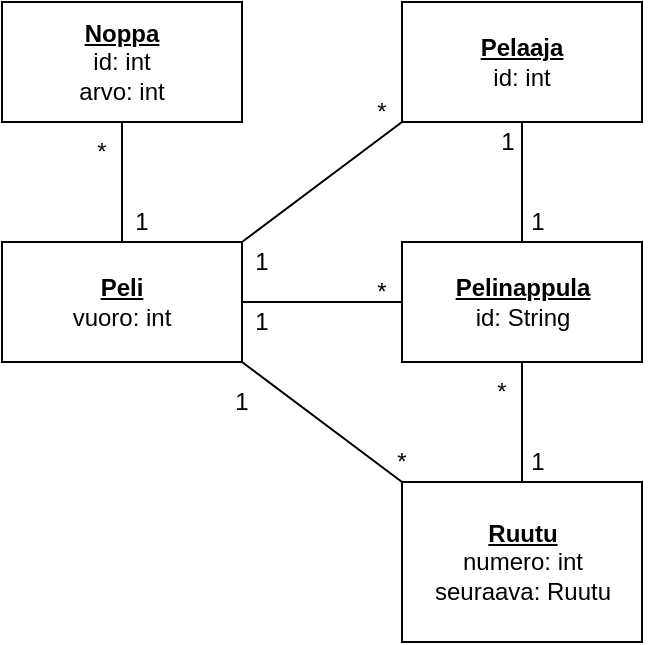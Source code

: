 <mxfile version="12.9.5" type="device"><diagram id="FYhtlltcUe9VGWHNHVP8" name="Page-1"><mxGraphModel dx="1038" dy="547" grid="1" gridSize="10" guides="1" tooltips="1" connect="1" arrows="1" fold="1" page="1" pageScale="1" pageWidth="850" pageHeight="1100" math="0" shadow="0"><root><mxCell id="0"/><mxCell id="1" parent="0"/><mxCell id="oc8PdfQoHnqJZ-_hbpS6-1" value="" style="rounded=0;whiteSpace=wrap;html=1;" vertex="1" parent="1"><mxGeometry x="40" y="160" width="120" height="60" as="geometry"/></mxCell><mxCell id="oc8PdfQoHnqJZ-_hbpS6-2" value="&lt;div&gt;&lt;u&gt;&lt;b&gt;Peli&lt;/b&gt;&lt;/u&gt;&lt;/div&gt;&lt;div&gt;vuoro: int&lt;/div&gt;" style="text;html=1;strokeColor=none;fillColor=none;align=center;verticalAlign=middle;whiteSpace=wrap;rounded=0;" vertex="1" parent="1"><mxGeometry x="50" y="180" width="100" height="20" as="geometry"/></mxCell><mxCell id="oc8PdfQoHnqJZ-_hbpS6-3" value="" style="rounded=0;whiteSpace=wrap;html=1;" vertex="1" parent="1"><mxGeometry x="240" y="40" width="120" height="60" as="geometry"/></mxCell><mxCell id="oc8PdfQoHnqJZ-_hbpS6-4" value="&lt;div&gt;&lt;u&gt;&lt;b&gt;Pelaaja&lt;br&gt;&lt;/b&gt;&lt;/u&gt;&lt;/div&gt;&lt;div&gt;id: int&lt;br&gt;&lt;/div&gt;" style="text;html=1;strokeColor=none;fillColor=none;align=center;verticalAlign=middle;whiteSpace=wrap;rounded=0;" vertex="1" parent="1"><mxGeometry x="280" y="60" width="40" height="20" as="geometry"/></mxCell><mxCell id="oc8PdfQoHnqJZ-_hbpS6-5" value="" style="rounded=0;whiteSpace=wrap;html=1;" vertex="1" parent="1"><mxGeometry x="240" y="280" width="120" height="80" as="geometry"/></mxCell><mxCell id="oc8PdfQoHnqJZ-_hbpS6-6" value="&lt;div&gt;&lt;u&gt;&lt;b&gt;Ruutu&lt;/b&gt;&lt;/u&gt;&lt;/div&gt;&lt;div&gt;numero: int&lt;/div&gt;&lt;div&gt;seuraava: Ruutu&lt;br&gt;&lt;/div&gt;" style="text;html=1;strokeColor=none;fillColor=none;align=center;verticalAlign=middle;whiteSpace=wrap;rounded=0;" vertex="1" parent="1"><mxGeometry x="237.5" y="310" width="125" height="20" as="geometry"/></mxCell><mxCell id="oc8PdfQoHnqJZ-_hbpS6-7" value="" style="rounded=0;whiteSpace=wrap;html=1;" vertex="1" parent="1"><mxGeometry x="240" y="160" width="120" height="60" as="geometry"/></mxCell><mxCell id="oc8PdfQoHnqJZ-_hbpS6-8" value="&lt;div&gt;&lt;u&gt;&lt;b&gt;Pelinappula&lt;/b&gt;&lt;/u&gt;&lt;/div&gt;&lt;div&gt;id: String&lt;br&gt;&lt;b&gt;&lt;/b&gt;&lt;/div&gt;" style="text;html=1;strokeColor=none;fillColor=none;align=center;verticalAlign=middle;whiteSpace=wrap;rounded=0;" vertex="1" parent="1"><mxGeometry x="272.5" y="180" width="55" height="20" as="geometry"/></mxCell><mxCell id="oc8PdfQoHnqJZ-_hbpS6-9" value="" style="rounded=0;whiteSpace=wrap;html=1;" vertex="1" parent="1"><mxGeometry x="40" y="40" width="120" height="60" as="geometry"/></mxCell><mxCell id="oc8PdfQoHnqJZ-_hbpS6-10" value="&lt;div&gt;&lt;u&gt;&lt;b&gt;Noppa&lt;/b&gt;&lt;/u&gt;&lt;/div&gt;&lt;div&gt;id: int&lt;/div&gt;&lt;div&gt;arvo: int&lt;br&gt;&lt;/div&gt;" style="text;html=1;strokeColor=none;fillColor=none;align=center;verticalAlign=middle;whiteSpace=wrap;rounded=0;" vertex="1" parent="1"><mxGeometry x="50" y="60" width="100" height="20" as="geometry"/></mxCell><mxCell id="oc8PdfQoHnqJZ-_hbpS6-11" value="" style="endArrow=none;html=1;exitX=0.5;exitY=1;exitDx=0;exitDy=0;entryX=0.5;entryY=0;entryDx=0;entryDy=0;" edge="1" parent="1" source="oc8PdfQoHnqJZ-_hbpS6-7" target="oc8PdfQoHnqJZ-_hbpS6-5"><mxGeometry width="50" height="50" relative="1" as="geometry"><mxPoint x="400" y="270" as="sourcePoint"/><mxPoint x="270" y="240" as="targetPoint"/></mxGeometry></mxCell><mxCell id="oc8PdfQoHnqJZ-_hbpS6-12" value="" style="endArrow=none;html=1;exitX=0.5;exitY=1;exitDx=0;exitDy=0;entryX=0.5;entryY=0;entryDx=0;entryDy=0;" edge="1" parent="1" source="oc8PdfQoHnqJZ-_hbpS6-3" target="oc8PdfQoHnqJZ-_hbpS6-7"><mxGeometry width="50" height="50" relative="1" as="geometry"><mxPoint x="310" y="140" as="sourcePoint"/><mxPoint x="270" y="140" as="targetPoint"/></mxGeometry></mxCell><mxCell id="oc8PdfQoHnqJZ-_hbpS6-14" value="" style="endArrow=none;html=1;entryX=0.5;entryY=1;entryDx=0;entryDy=0;exitX=0.5;exitY=0;exitDx=0;exitDy=0;" edge="1" parent="1" source="oc8PdfQoHnqJZ-_hbpS6-1" target="oc8PdfQoHnqJZ-_hbpS6-9"><mxGeometry width="50" height="50" relative="1" as="geometry"><mxPoint x="400" y="270" as="sourcePoint"/><mxPoint x="450" y="220" as="targetPoint"/></mxGeometry></mxCell><mxCell id="oc8PdfQoHnqJZ-_hbpS6-15" value="" style="endArrow=none;html=1;entryX=0;entryY=0.5;entryDx=0;entryDy=0;exitX=1;exitY=0.5;exitDx=0;exitDy=0;" edge="1" parent="1" source="oc8PdfQoHnqJZ-_hbpS6-1" target="oc8PdfQoHnqJZ-_hbpS6-7"><mxGeometry width="50" height="50" relative="1" as="geometry"><mxPoint x="400" y="270" as="sourcePoint"/><mxPoint x="450" y="220" as="targetPoint"/></mxGeometry></mxCell><mxCell id="oc8PdfQoHnqJZ-_hbpS6-16" value="" style="endArrow=none;html=1;entryX=0;entryY=1;entryDx=0;entryDy=0;exitX=1;exitY=0;exitDx=0;exitDy=0;" edge="1" parent="1" source="oc8PdfQoHnqJZ-_hbpS6-1" target="oc8PdfQoHnqJZ-_hbpS6-3"><mxGeometry width="50" height="50" relative="1" as="geometry"><mxPoint x="400" y="270" as="sourcePoint"/><mxPoint x="450" y="220" as="targetPoint"/></mxGeometry></mxCell><mxCell id="oc8PdfQoHnqJZ-_hbpS6-17" value="" style="endArrow=none;html=1;entryX=1;entryY=1;entryDx=0;entryDy=0;exitX=0;exitY=0;exitDx=0;exitDy=0;" edge="1" parent="1" source="oc8PdfQoHnqJZ-_hbpS6-5" target="oc8PdfQoHnqJZ-_hbpS6-1"><mxGeometry width="50" height="50" relative="1" as="geometry"><mxPoint x="400" y="270" as="sourcePoint"/><mxPoint x="450" y="220" as="targetPoint"/></mxGeometry></mxCell><mxCell id="oc8PdfQoHnqJZ-_hbpS6-20" value="1" style="text;html=1;strokeColor=none;fillColor=none;align=center;verticalAlign=middle;whiteSpace=wrap;rounded=0;" vertex="1" parent="1"><mxGeometry x="90" y="140" width="40" height="20" as="geometry"/></mxCell><mxCell id="oc8PdfQoHnqJZ-_hbpS6-21" value="*" style="text;html=1;strokeColor=none;fillColor=none;align=center;verticalAlign=middle;whiteSpace=wrap;rounded=0;" vertex="1" parent="1"><mxGeometry x="70" y="100" width="40" height="30" as="geometry"/></mxCell><mxCell id="oc8PdfQoHnqJZ-_hbpS6-23" value="1" style="text;html=1;strokeColor=none;fillColor=none;align=center;verticalAlign=middle;whiteSpace=wrap;rounded=0;" vertex="1" parent="1"><mxGeometry x="140" y="230" width="40" height="20" as="geometry"/></mxCell><mxCell id="oc8PdfQoHnqJZ-_hbpS6-24" value="*" style="text;html=1;strokeColor=none;fillColor=none;align=center;verticalAlign=middle;whiteSpace=wrap;rounded=0;" vertex="1" parent="1"><mxGeometry x="220" y="260" width="40" height="20" as="geometry"/></mxCell><mxCell id="oc8PdfQoHnqJZ-_hbpS6-25" value="*" style="text;html=1;strokeColor=none;fillColor=none;align=center;verticalAlign=middle;whiteSpace=wrap;rounded=0;" vertex="1" parent="1"><mxGeometry x="210" y="80" width="40" height="30" as="geometry"/></mxCell><mxCell id="oc8PdfQoHnqJZ-_hbpS6-26" value="1" style="text;html=1;strokeColor=none;fillColor=none;align=center;verticalAlign=middle;whiteSpace=wrap;rounded=0;" vertex="1" parent="1"><mxGeometry x="150" y="160" width="40" height="20" as="geometry"/></mxCell><mxCell id="oc8PdfQoHnqJZ-_hbpS6-27" value="1" style="text;html=1;strokeColor=none;fillColor=none;align=center;verticalAlign=middle;whiteSpace=wrap;rounded=0;" vertex="1" parent="1"><mxGeometry x="287.5" y="140" width="40" height="20" as="geometry"/></mxCell><mxCell id="oc8PdfQoHnqJZ-_hbpS6-28" value="1" style="text;html=1;strokeColor=none;fillColor=none;align=center;verticalAlign=middle;whiteSpace=wrap;rounded=0;" vertex="1" parent="1"><mxGeometry x="272.5" y="100" width="40" height="20" as="geometry"/></mxCell><mxCell id="oc8PdfQoHnqJZ-_hbpS6-29" value="1" style="text;html=1;strokeColor=none;fillColor=none;align=center;verticalAlign=middle;whiteSpace=wrap;rounded=0;" vertex="1" parent="1"><mxGeometry x="287.5" y="260" width="40" height="20" as="geometry"/></mxCell><mxCell id="oc8PdfQoHnqJZ-_hbpS6-30" value="*" style="text;html=1;strokeColor=none;fillColor=none;align=center;verticalAlign=middle;whiteSpace=wrap;rounded=0;" vertex="1" parent="1"><mxGeometry x="270" y="220" width="40" height="30" as="geometry"/></mxCell><mxCell id="oc8PdfQoHnqJZ-_hbpS6-31" value="*" style="text;html=1;strokeColor=none;fillColor=none;align=center;verticalAlign=middle;whiteSpace=wrap;rounded=0;" vertex="1" parent="1"><mxGeometry x="210" y="170" width="40" height="30" as="geometry"/></mxCell><mxCell id="oc8PdfQoHnqJZ-_hbpS6-34" value="1" style="text;html=1;strokeColor=none;fillColor=none;align=center;verticalAlign=middle;whiteSpace=wrap;rounded=0;" vertex="1" parent="1"><mxGeometry x="150" y="190" width="40" height="20" as="geometry"/></mxCell></root></mxGraphModel></diagram></mxfile>